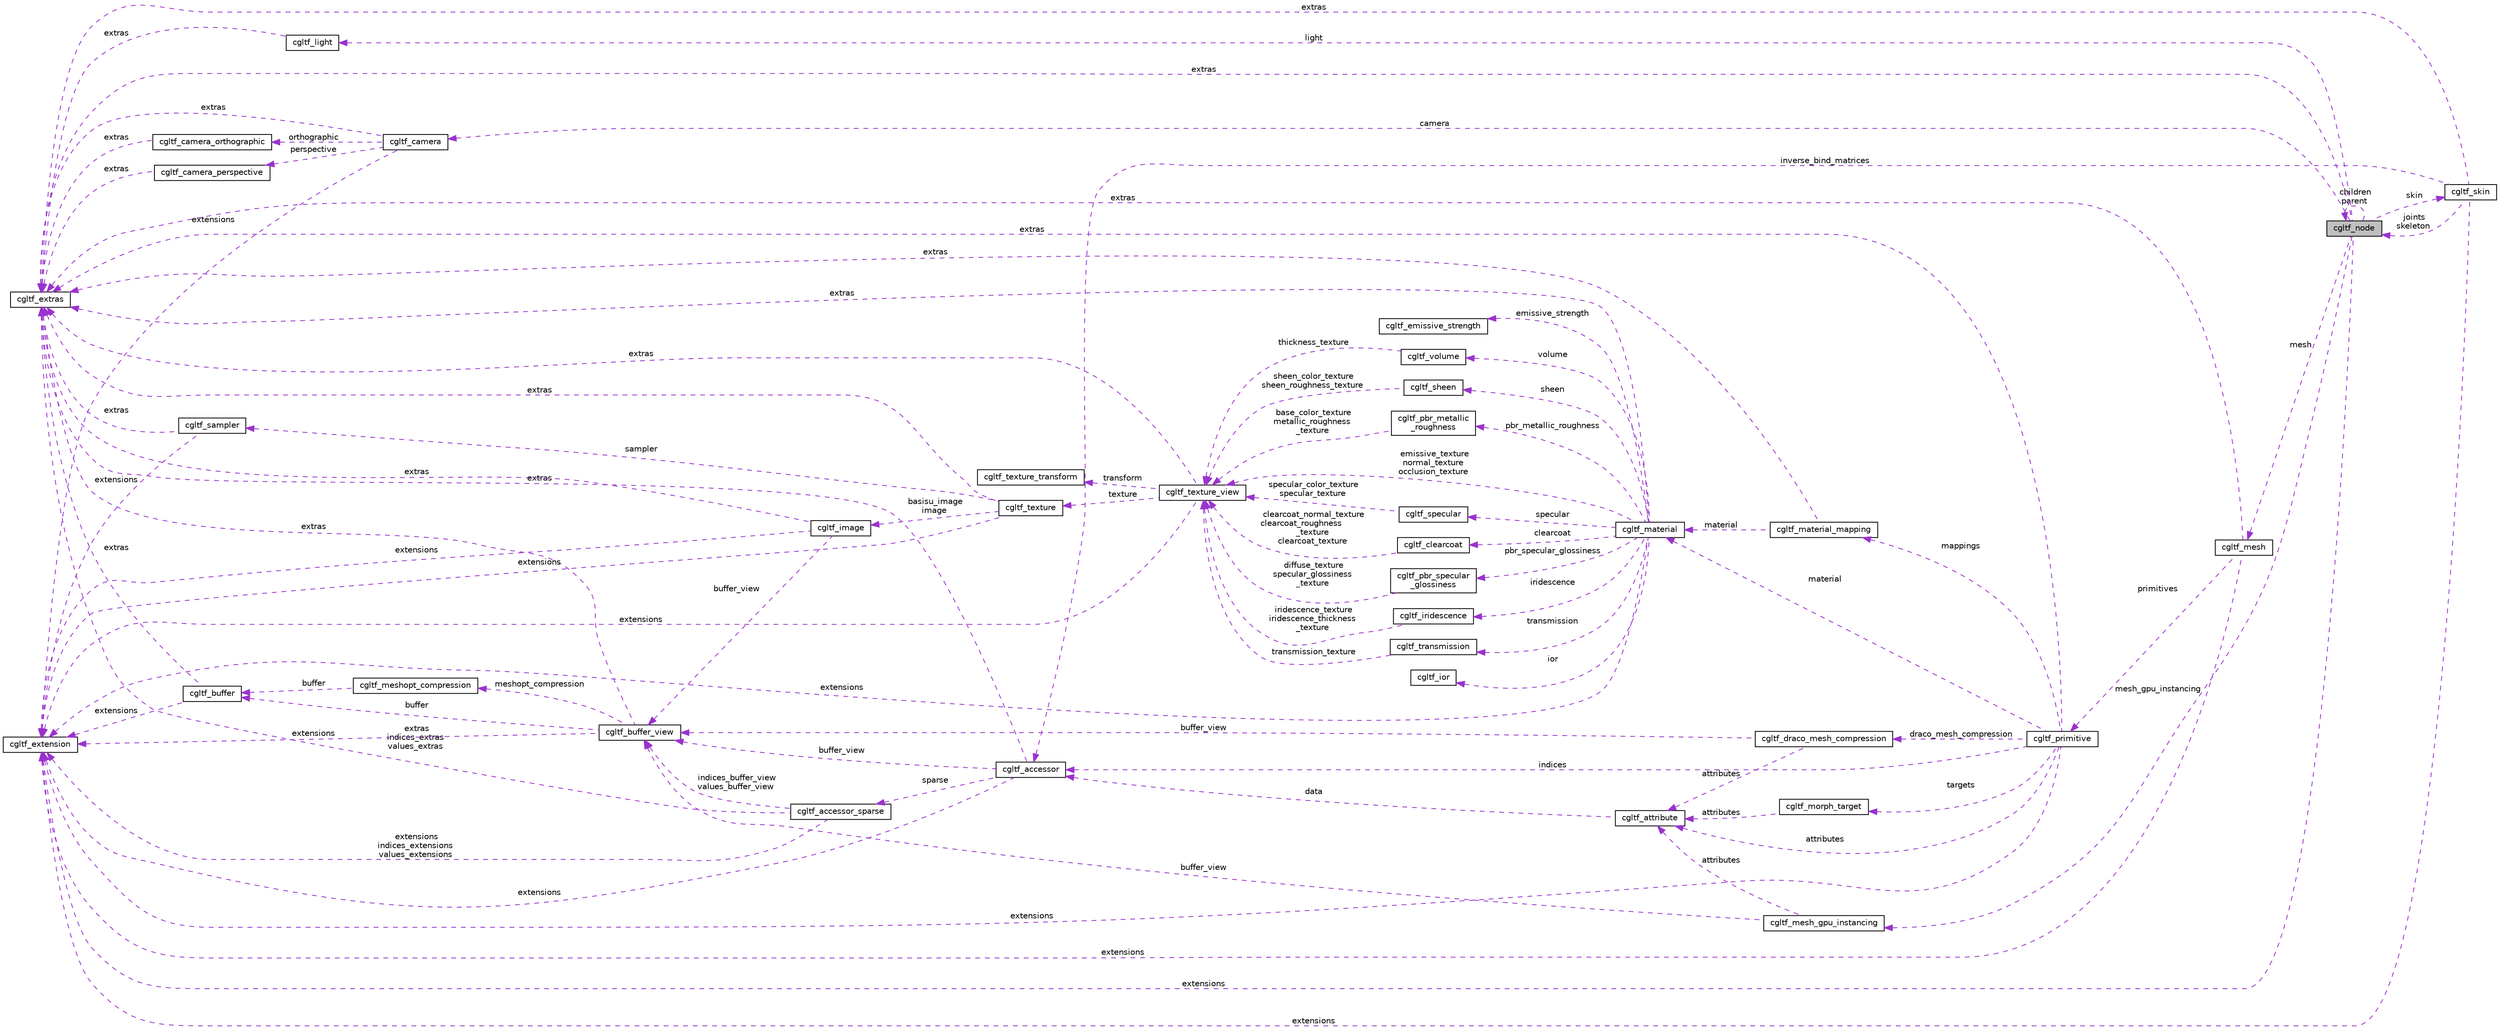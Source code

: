 digraph "cgltf_node"
{
 // LATEX_PDF_SIZE
  edge [fontname="Helvetica",fontsize="10",labelfontname="Helvetica",labelfontsize="10"];
  node [fontname="Helvetica",fontsize="10",shape=record];
  rankdir="LR";
  Node1 [label="cgltf_node",height=0.2,width=0.4,color="black", fillcolor="grey75", style="filled", fontcolor="black",tooltip=" "];
  Node2 -> Node1 [dir="back",color="darkorchid3",fontsize="10",style="dashed",label=" mesh_gpu_instancing" ,fontname="Helvetica"];
  Node2 [label="cgltf_mesh_gpu_instancing",height=0.2,width=0.4,color="black", fillcolor="white", style="filled",URL="$structcgltf__mesh__gpu__instancing.html",tooltip=" "];
  Node3 -> Node2 [dir="back",color="darkorchid3",fontsize="10",style="dashed",label=" attributes" ,fontname="Helvetica"];
  Node3 [label="cgltf_attribute",height=0.2,width=0.4,color="black", fillcolor="white", style="filled",URL="$structcgltf__attribute.html",tooltip=" "];
  Node4 -> Node3 [dir="back",color="darkorchid3",fontsize="10",style="dashed",label=" data" ,fontname="Helvetica"];
  Node4 [label="cgltf_accessor",height=0.2,width=0.4,color="black", fillcolor="white", style="filled",URL="$structcgltf__accessor.html",tooltip=" "];
  Node5 -> Node4 [dir="back",color="darkorchid3",fontsize="10",style="dashed",label=" buffer_view" ,fontname="Helvetica"];
  Node5 [label="cgltf_buffer_view",height=0.2,width=0.4,color="black", fillcolor="white", style="filled",URL="$structcgltf__buffer__view.html",tooltip=" "];
  Node6 -> Node5 [dir="back",color="darkorchid3",fontsize="10",style="dashed",label=" buffer" ,fontname="Helvetica"];
  Node6 [label="cgltf_buffer",height=0.2,width=0.4,color="black", fillcolor="white", style="filled",URL="$structcgltf__buffer.html",tooltip=" "];
  Node7 -> Node6 [dir="back",color="darkorchid3",fontsize="10",style="dashed",label=" extras" ,fontname="Helvetica"];
  Node7 [label="cgltf_extras",height=0.2,width=0.4,color="black", fillcolor="white", style="filled",URL="$structcgltf__extras.html",tooltip=" "];
  Node8 -> Node6 [dir="back",color="darkorchid3",fontsize="10",style="dashed",label=" extensions" ,fontname="Helvetica"];
  Node8 [label="cgltf_extension",height=0.2,width=0.4,color="black", fillcolor="white", style="filled",URL="$structcgltf__extension.html",tooltip=" "];
  Node9 -> Node5 [dir="back",color="darkorchid3",fontsize="10",style="dashed",label=" meshopt_compression" ,fontname="Helvetica"];
  Node9 [label="cgltf_meshopt_compression",height=0.2,width=0.4,color="black", fillcolor="white", style="filled",URL="$structcgltf__meshopt__compression.html",tooltip=" "];
  Node6 -> Node9 [dir="back",color="darkorchid3",fontsize="10",style="dashed",label=" buffer" ,fontname="Helvetica"];
  Node7 -> Node5 [dir="back",color="darkorchid3",fontsize="10",style="dashed",label=" extras" ,fontname="Helvetica"];
  Node8 -> Node5 [dir="back",color="darkorchid3",fontsize="10",style="dashed",label=" extensions" ,fontname="Helvetica"];
  Node7 -> Node4 [dir="back",color="darkorchid3",fontsize="10",style="dashed",label=" extras" ,fontname="Helvetica"];
  Node8 -> Node4 [dir="back",color="darkorchid3",fontsize="10",style="dashed",label=" extensions" ,fontname="Helvetica"];
  Node10 -> Node4 [dir="back",color="darkorchid3",fontsize="10",style="dashed",label=" sparse" ,fontname="Helvetica"];
  Node10 [label="cgltf_accessor_sparse",height=0.2,width=0.4,color="black", fillcolor="white", style="filled",URL="$structcgltf__accessor__sparse.html",tooltip=" "];
  Node5 -> Node10 [dir="back",color="darkorchid3",fontsize="10",style="dashed",label=" indices_buffer_view\nvalues_buffer_view" ,fontname="Helvetica"];
  Node7 -> Node10 [dir="back",color="darkorchid3",fontsize="10",style="dashed",label=" extras\nindices_extras\nvalues_extras" ,fontname="Helvetica"];
  Node8 -> Node10 [dir="back",color="darkorchid3",fontsize="10",style="dashed",label=" extensions\nindices_extensions\nvalues_extensions" ,fontname="Helvetica"];
  Node5 -> Node2 [dir="back",color="darkorchid3",fontsize="10",style="dashed",label=" buffer_view" ,fontname="Helvetica"];
  Node7 -> Node1 [dir="back",color="darkorchid3",fontsize="10",style="dashed",label=" extras" ,fontname="Helvetica"];
  Node11 -> Node1 [dir="back",color="darkorchid3",fontsize="10",style="dashed",label=" mesh" ,fontname="Helvetica"];
  Node11 [label="cgltf_mesh",height=0.2,width=0.4,color="black", fillcolor="white", style="filled",URL="$structcgltf__mesh.html",tooltip=" "];
  Node7 -> Node11 [dir="back",color="darkorchid3",fontsize="10",style="dashed",label=" extras" ,fontname="Helvetica"];
  Node8 -> Node11 [dir="back",color="darkorchid3",fontsize="10",style="dashed",label=" extensions" ,fontname="Helvetica"];
  Node12 -> Node11 [dir="back",color="darkorchid3",fontsize="10",style="dashed",label=" primitives" ,fontname="Helvetica"];
  Node12 [label="cgltf_primitive",height=0.2,width=0.4,color="black", fillcolor="white", style="filled",URL="$structcgltf__primitive.html",tooltip=" "];
  Node3 -> Node12 [dir="back",color="darkorchid3",fontsize="10",style="dashed",label=" attributes" ,fontname="Helvetica"];
  Node4 -> Node12 [dir="back",color="darkorchid3",fontsize="10",style="dashed",label=" indices" ,fontname="Helvetica"];
  Node13 -> Node12 [dir="back",color="darkorchid3",fontsize="10",style="dashed",label=" mappings" ,fontname="Helvetica"];
  Node13 [label="cgltf_material_mapping",height=0.2,width=0.4,color="black", fillcolor="white", style="filled",URL="$structcgltf__material__mapping.html",tooltip=" "];
  Node7 -> Node13 [dir="back",color="darkorchid3",fontsize="10",style="dashed",label=" extras" ,fontname="Helvetica"];
  Node14 -> Node13 [dir="back",color="darkorchid3",fontsize="10",style="dashed",label=" material" ,fontname="Helvetica"];
  Node14 [label="cgltf_material",height=0.2,width=0.4,color="black", fillcolor="white", style="filled",URL="$structcgltf__material.html",tooltip=" "];
  Node15 -> Node14 [dir="back",color="darkorchid3",fontsize="10",style="dashed",label=" pbr_metallic_roughness" ,fontname="Helvetica"];
  Node15 [label="cgltf_pbr_metallic\l_roughness",height=0.2,width=0.4,color="black", fillcolor="white", style="filled",URL="$structcgltf__pbr__metallic__roughness.html",tooltip=" "];
  Node16 -> Node15 [dir="back",color="darkorchid3",fontsize="10",style="dashed",label=" base_color_texture\nmetallic_roughness\l_texture" ,fontname="Helvetica"];
  Node16 [label="cgltf_texture_view",height=0.2,width=0.4,color="black", fillcolor="white", style="filled",URL="$structcgltf__texture__view.html",tooltip=" "];
  Node17 -> Node16 [dir="back",color="darkorchid3",fontsize="10",style="dashed",label=" transform" ,fontname="Helvetica"];
  Node17 [label="cgltf_texture_transform",height=0.2,width=0.4,color="black", fillcolor="white", style="filled",URL="$structcgltf__texture__transform.html",tooltip=" "];
  Node7 -> Node16 [dir="back",color="darkorchid3",fontsize="10",style="dashed",label=" extras" ,fontname="Helvetica"];
  Node18 -> Node16 [dir="back",color="darkorchid3",fontsize="10",style="dashed",label=" texture" ,fontname="Helvetica"];
  Node18 [label="cgltf_texture",height=0.2,width=0.4,color="black", fillcolor="white", style="filled",URL="$structcgltf__texture.html",tooltip=" "];
  Node19 -> Node18 [dir="back",color="darkorchid3",fontsize="10",style="dashed",label=" sampler" ,fontname="Helvetica"];
  Node19 [label="cgltf_sampler",height=0.2,width=0.4,color="black", fillcolor="white", style="filled",URL="$structcgltf__sampler.html",tooltip=" "];
  Node7 -> Node19 [dir="back",color="darkorchid3",fontsize="10",style="dashed",label=" extras" ,fontname="Helvetica"];
  Node8 -> Node19 [dir="back",color="darkorchid3",fontsize="10",style="dashed",label=" extensions" ,fontname="Helvetica"];
  Node20 -> Node18 [dir="back",color="darkorchid3",fontsize="10",style="dashed",label=" basisu_image\nimage" ,fontname="Helvetica"];
  Node20 [label="cgltf_image",height=0.2,width=0.4,color="black", fillcolor="white", style="filled",URL="$structcgltf__image.html",tooltip=" "];
  Node5 -> Node20 [dir="back",color="darkorchid3",fontsize="10",style="dashed",label=" buffer_view" ,fontname="Helvetica"];
  Node7 -> Node20 [dir="back",color="darkorchid3",fontsize="10",style="dashed",label=" extras" ,fontname="Helvetica"];
  Node8 -> Node20 [dir="back",color="darkorchid3",fontsize="10",style="dashed",label=" extensions" ,fontname="Helvetica"];
  Node7 -> Node18 [dir="back",color="darkorchid3",fontsize="10",style="dashed",label=" extras" ,fontname="Helvetica"];
  Node8 -> Node18 [dir="back",color="darkorchid3",fontsize="10",style="dashed",label=" extensions" ,fontname="Helvetica"];
  Node8 -> Node16 [dir="back",color="darkorchid3",fontsize="10",style="dashed",label=" extensions" ,fontname="Helvetica"];
  Node21 -> Node14 [dir="back",color="darkorchid3",fontsize="10",style="dashed",label=" specular" ,fontname="Helvetica"];
  Node21 [label="cgltf_specular",height=0.2,width=0.4,color="black", fillcolor="white", style="filled",URL="$structcgltf__specular.html",tooltip=" "];
  Node16 -> Node21 [dir="back",color="darkorchid3",fontsize="10",style="dashed",label=" specular_color_texture\nspecular_texture" ,fontname="Helvetica"];
  Node22 -> Node14 [dir="back",color="darkorchid3",fontsize="10",style="dashed",label=" ior" ,fontname="Helvetica"];
  Node22 [label="cgltf_ior",height=0.2,width=0.4,color="black", fillcolor="white", style="filled",URL="$structcgltf__ior.html",tooltip=" "];
  Node23 -> Node14 [dir="back",color="darkorchid3",fontsize="10",style="dashed",label=" clearcoat" ,fontname="Helvetica"];
  Node23 [label="cgltf_clearcoat",height=0.2,width=0.4,color="black", fillcolor="white", style="filled",URL="$structcgltf__clearcoat.html",tooltip=" "];
  Node16 -> Node23 [dir="back",color="darkorchid3",fontsize="10",style="dashed",label=" clearcoat_normal_texture\nclearcoat_roughness\l_texture\nclearcoat_texture" ,fontname="Helvetica"];
  Node24 -> Node14 [dir="back",color="darkorchid3",fontsize="10",style="dashed",label=" pbr_specular_glossiness" ,fontname="Helvetica"];
  Node24 [label="cgltf_pbr_specular\l_glossiness",height=0.2,width=0.4,color="black", fillcolor="white", style="filled",URL="$structcgltf__pbr__specular__glossiness.html",tooltip=" "];
  Node16 -> Node24 [dir="back",color="darkorchid3",fontsize="10",style="dashed",label=" diffuse_texture\nspecular_glossiness\l_texture" ,fontname="Helvetica"];
  Node25 -> Node14 [dir="back",color="darkorchid3",fontsize="10",style="dashed",label=" emissive_strength" ,fontname="Helvetica"];
  Node25 [label="cgltf_emissive_strength",height=0.2,width=0.4,color="black", fillcolor="white", style="filled",URL="$structcgltf__emissive__strength.html",tooltip=" "];
  Node7 -> Node14 [dir="back",color="darkorchid3",fontsize="10",style="dashed",label=" extras" ,fontname="Helvetica"];
  Node8 -> Node14 [dir="back",color="darkorchid3",fontsize="10",style="dashed",label=" extensions" ,fontname="Helvetica"];
  Node16 -> Node14 [dir="back",color="darkorchid3",fontsize="10",style="dashed",label=" emissive_texture\nnormal_texture\nocclusion_texture" ,fontname="Helvetica"];
  Node26 -> Node14 [dir="back",color="darkorchid3",fontsize="10",style="dashed",label=" iridescence" ,fontname="Helvetica"];
  Node26 [label="cgltf_iridescence",height=0.2,width=0.4,color="black", fillcolor="white", style="filled",URL="$structcgltf__iridescence.html",tooltip=" "];
  Node16 -> Node26 [dir="back",color="darkorchid3",fontsize="10",style="dashed",label=" iridescence_texture\niridescence_thickness\l_texture" ,fontname="Helvetica"];
  Node27 -> Node14 [dir="back",color="darkorchid3",fontsize="10",style="dashed",label=" transmission" ,fontname="Helvetica"];
  Node27 [label="cgltf_transmission",height=0.2,width=0.4,color="black", fillcolor="white", style="filled",URL="$structcgltf__transmission.html",tooltip=" "];
  Node16 -> Node27 [dir="back",color="darkorchid3",fontsize="10",style="dashed",label=" transmission_texture" ,fontname="Helvetica"];
  Node28 -> Node14 [dir="back",color="darkorchid3",fontsize="10",style="dashed",label=" volume" ,fontname="Helvetica"];
  Node28 [label="cgltf_volume",height=0.2,width=0.4,color="black", fillcolor="white", style="filled",URL="$structcgltf__volume.html",tooltip=" "];
  Node16 -> Node28 [dir="back",color="darkorchid3",fontsize="10",style="dashed",label=" thickness_texture" ,fontname="Helvetica"];
  Node29 -> Node14 [dir="back",color="darkorchid3",fontsize="10",style="dashed",label=" sheen" ,fontname="Helvetica"];
  Node29 [label="cgltf_sheen",height=0.2,width=0.4,color="black", fillcolor="white", style="filled",URL="$structcgltf__sheen.html",tooltip=" "];
  Node16 -> Node29 [dir="back",color="darkorchid3",fontsize="10",style="dashed",label=" sheen_color_texture\nsheen_roughness_texture" ,fontname="Helvetica"];
  Node30 -> Node12 [dir="back",color="darkorchid3",fontsize="10",style="dashed",label=" targets" ,fontname="Helvetica"];
  Node30 [label="cgltf_morph_target",height=0.2,width=0.4,color="black", fillcolor="white", style="filled",URL="$structcgltf__morph__target.html",tooltip=" "];
  Node3 -> Node30 [dir="back",color="darkorchid3",fontsize="10",style="dashed",label=" attributes" ,fontname="Helvetica"];
  Node7 -> Node12 [dir="back",color="darkorchid3",fontsize="10",style="dashed",label=" extras" ,fontname="Helvetica"];
  Node14 -> Node12 [dir="back",color="darkorchid3",fontsize="10",style="dashed",label=" material" ,fontname="Helvetica"];
  Node8 -> Node12 [dir="back",color="darkorchid3",fontsize="10",style="dashed",label=" extensions" ,fontname="Helvetica"];
  Node31 -> Node12 [dir="back",color="darkorchid3",fontsize="10",style="dashed",label=" draco_mesh_compression" ,fontname="Helvetica"];
  Node31 [label="cgltf_draco_mesh_compression",height=0.2,width=0.4,color="black", fillcolor="white", style="filled",URL="$structcgltf__draco__mesh__compression.html",tooltip=" "];
  Node3 -> Node31 [dir="back",color="darkorchid3",fontsize="10",style="dashed",label=" attributes" ,fontname="Helvetica"];
  Node5 -> Node31 [dir="back",color="darkorchid3",fontsize="10",style="dashed",label=" buffer_view" ,fontname="Helvetica"];
  Node8 -> Node1 [dir="back",color="darkorchid3",fontsize="10",style="dashed",label=" extensions" ,fontname="Helvetica"];
  Node1 -> Node1 [dir="back",color="darkorchid3",fontsize="10",style="dashed",label=" children\nparent" ,fontname="Helvetica"];
  Node32 -> Node1 [dir="back",color="darkorchid3",fontsize="10",style="dashed",label=" light" ,fontname="Helvetica"];
  Node32 [label="cgltf_light",height=0.2,width=0.4,color="black", fillcolor="white", style="filled",URL="$structcgltf__light.html",tooltip=" "];
  Node7 -> Node32 [dir="back",color="darkorchid3",fontsize="10",style="dashed",label=" extras" ,fontname="Helvetica"];
  Node33 -> Node1 [dir="back",color="darkorchid3",fontsize="10",style="dashed",label=" skin" ,fontname="Helvetica"];
  Node33 [label="cgltf_skin",height=0.2,width=0.4,color="black", fillcolor="white", style="filled",URL="$structcgltf__skin.html",tooltip=" "];
  Node4 -> Node33 [dir="back",color="darkorchid3",fontsize="10",style="dashed",label=" inverse_bind_matrices" ,fontname="Helvetica"];
  Node7 -> Node33 [dir="back",color="darkorchid3",fontsize="10",style="dashed",label=" extras" ,fontname="Helvetica"];
  Node8 -> Node33 [dir="back",color="darkorchid3",fontsize="10",style="dashed",label=" extensions" ,fontname="Helvetica"];
  Node1 -> Node33 [dir="back",color="darkorchid3",fontsize="10",style="dashed",label=" joints\nskeleton" ,fontname="Helvetica"];
  Node34 -> Node1 [dir="back",color="darkorchid3",fontsize="10",style="dashed",label=" camera" ,fontname="Helvetica"];
  Node34 [label="cgltf_camera",height=0.2,width=0.4,color="black", fillcolor="white", style="filled",URL="$structcgltf__camera.html",tooltip=" "];
  Node35 -> Node34 [dir="back",color="darkorchid3",fontsize="10",style="dashed",label=" perspective" ,fontname="Helvetica"];
  Node35 [label="cgltf_camera_perspective",height=0.2,width=0.4,color="black", fillcolor="white", style="filled",URL="$structcgltf__camera__perspective.html",tooltip=" "];
  Node7 -> Node35 [dir="back",color="darkorchid3",fontsize="10",style="dashed",label=" extras" ,fontname="Helvetica"];
  Node36 -> Node34 [dir="back",color="darkorchid3",fontsize="10",style="dashed",label=" orthographic" ,fontname="Helvetica"];
  Node36 [label="cgltf_camera_orthographic",height=0.2,width=0.4,color="black", fillcolor="white", style="filled",URL="$structcgltf__camera__orthographic.html",tooltip=" "];
  Node7 -> Node36 [dir="back",color="darkorchid3",fontsize="10",style="dashed",label=" extras" ,fontname="Helvetica"];
  Node7 -> Node34 [dir="back",color="darkorchid3",fontsize="10",style="dashed",label=" extras" ,fontname="Helvetica"];
  Node8 -> Node34 [dir="back",color="darkorchid3",fontsize="10",style="dashed",label=" extensions" ,fontname="Helvetica"];
}
